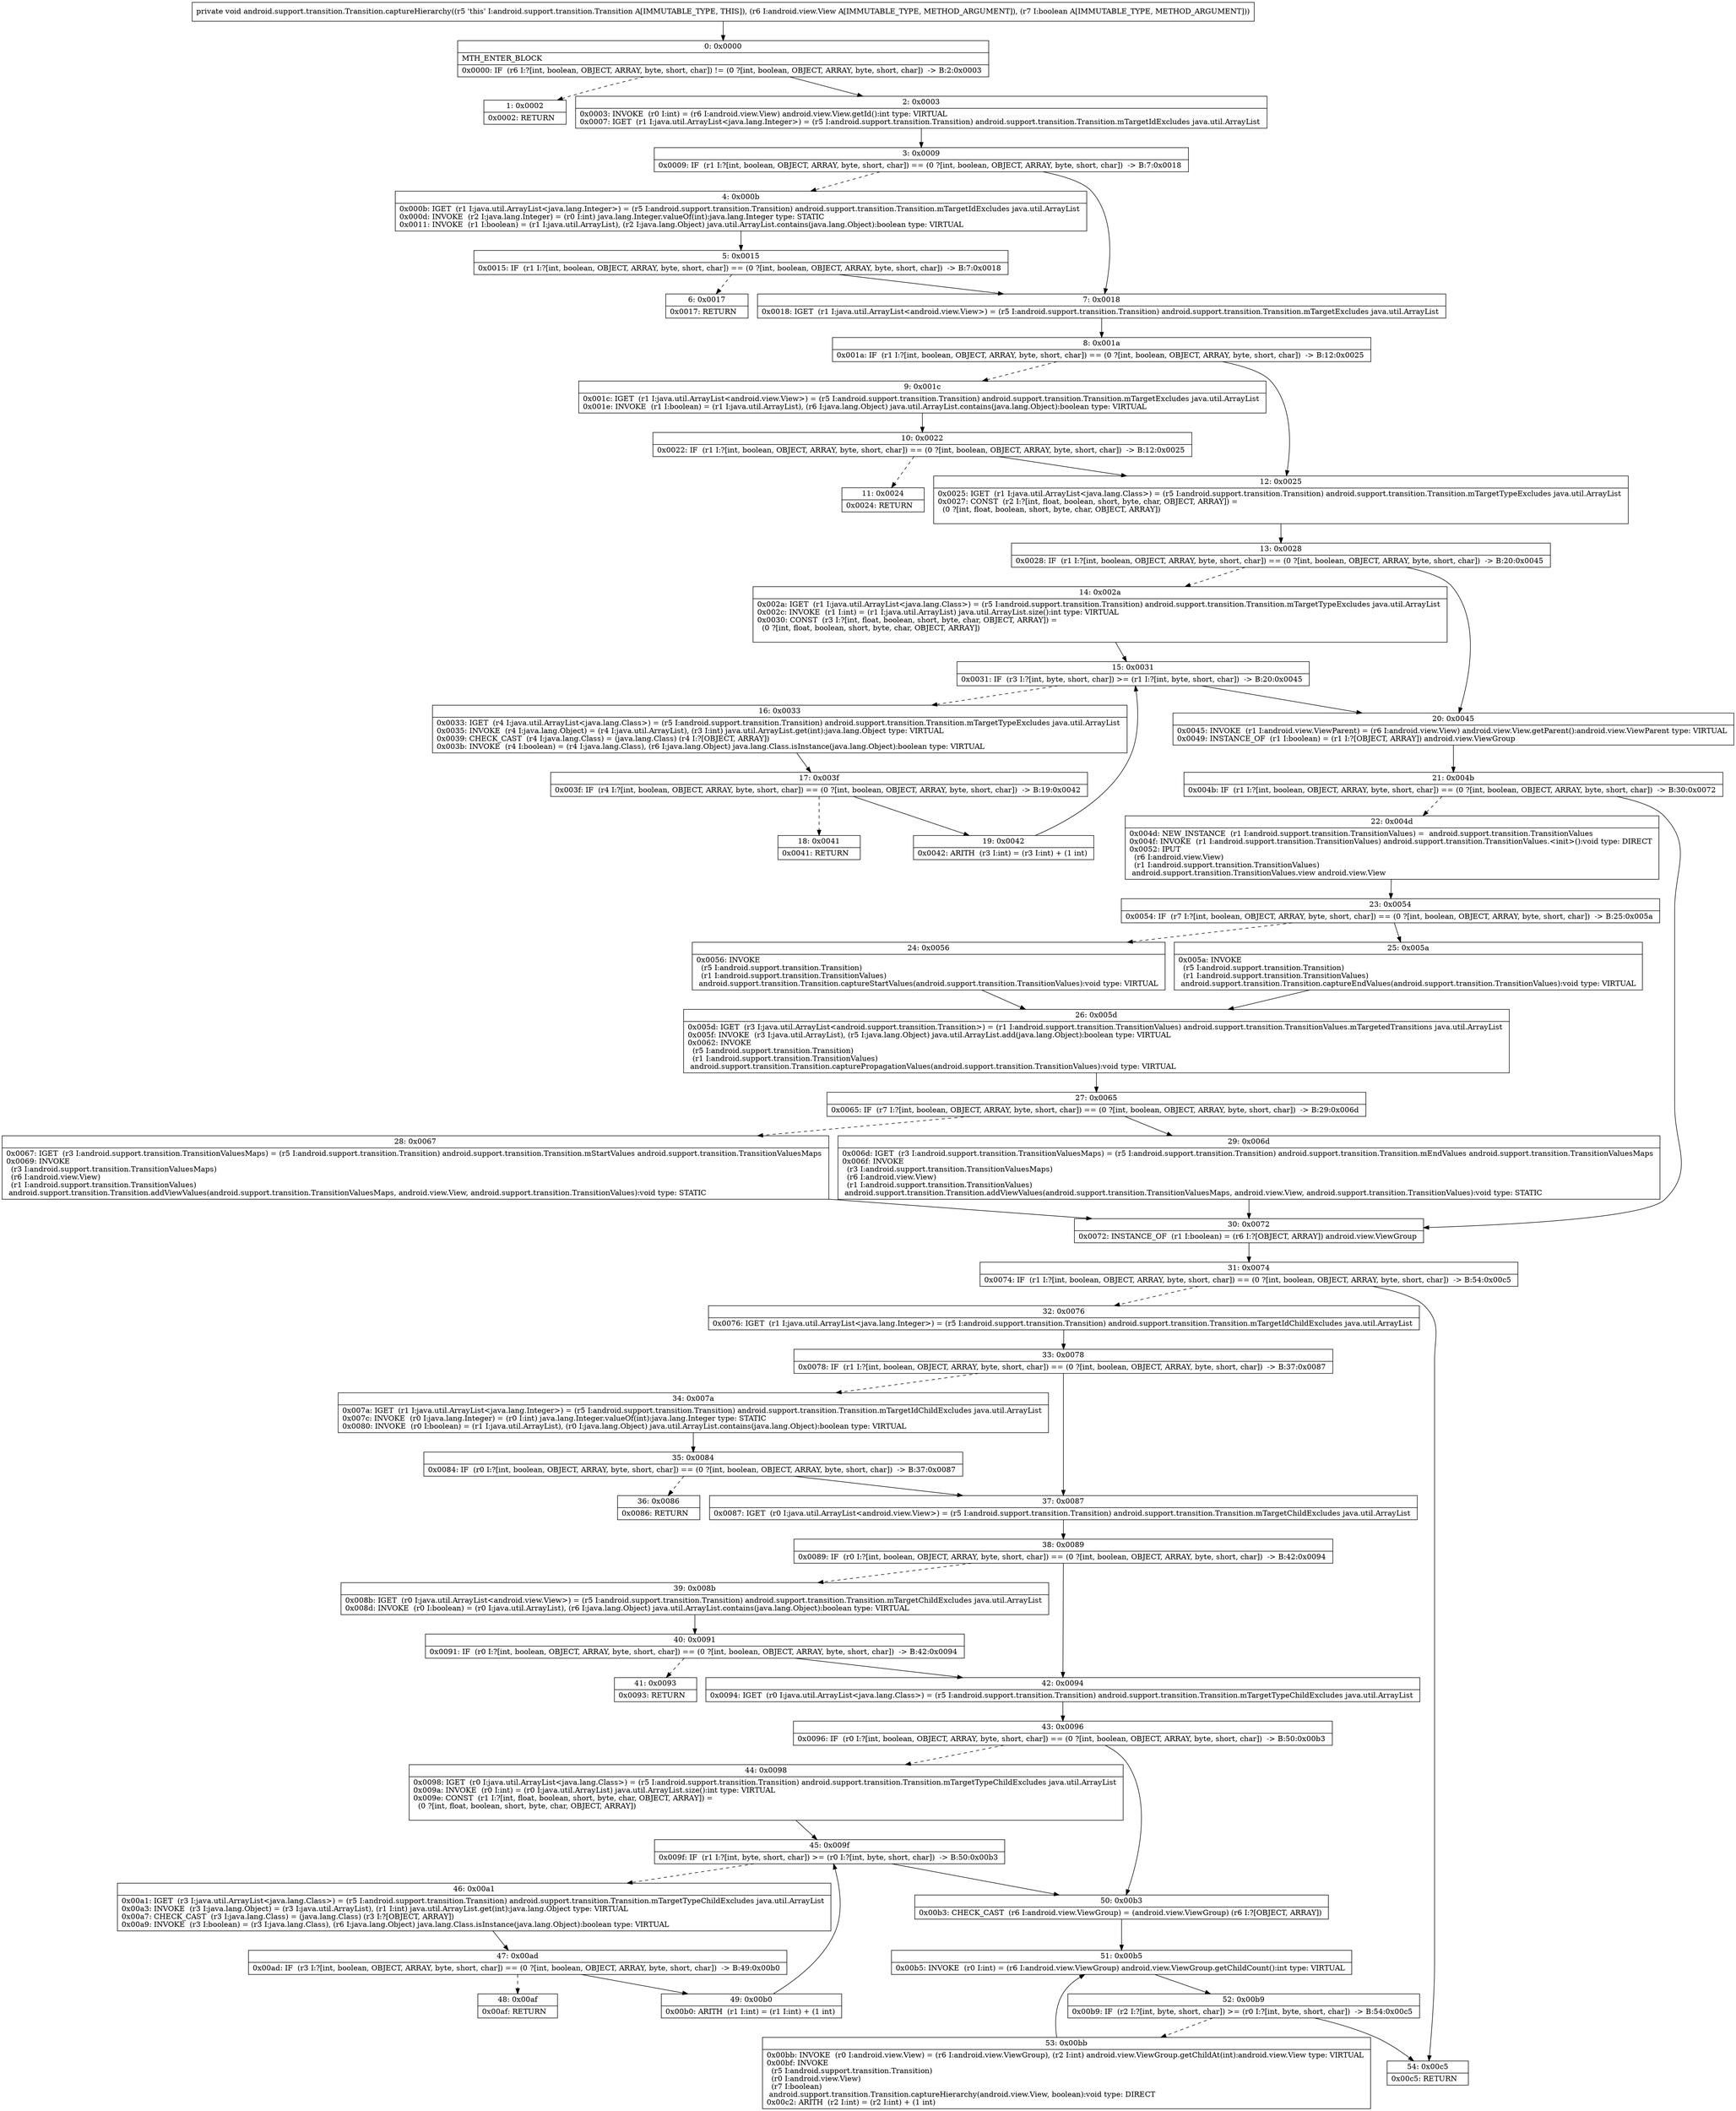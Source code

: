 digraph "CFG forandroid.support.transition.Transition.captureHierarchy(Landroid\/view\/View;Z)V" {
Node_0 [shape=record,label="{0\:\ 0x0000|MTH_ENTER_BLOCK\l|0x0000: IF  (r6 I:?[int, boolean, OBJECT, ARRAY, byte, short, char]) != (0 ?[int, boolean, OBJECT, ARRAY, byte, short, char])  \-\> B:2:0x0003 \l}"];
Node_1 [shape=record,label="{1\:\ 0x0002|0x0002: RETURN   \l}"];
Node_2 [shape=record,label="{2\:\ 0x0003|0x0003: INVOKE  (r0 I:int) = (r6 I:android.view.View) android.view.View.getId():int type: VIRTUAL \l0x0007: IGET  (r1 I:java.util.ArrayList\<java.lang.Integer\>) = (r5 I:android.support.transition.Transition) android.support.transition.Transition.mTargetIdExcludes java.util.ArrayList \l}"];
Node_3 [shape=record,label="{3\:\ 0x0009|0x0009: IF  (r1 I:?[int, boolean, OBJECT, ARRAY, byte, short, char]) == (0 ?[int, boolean, OBJECT, ARRAY, byte, short, char])  \-\> B:7:0x0018 \l}"];
Node_4 [shape=record,label="{4\:\ 0x000b|0x000b: IGET  (r1 I:java.util.ArrayList\<java.lang.Integer\>) = (r5 I:android.support.transition.Transition) android.support.transition.Transition.mTargetIdExcludes java.util.ArrayList \l0x000d: INVOKE  (r2 I:java.lang.Integer) = (r0 I:int) java.lang.Integer.valueOf(int):java.lang.Integer type: STATIC \l0x0011: INVOKE  (r1 I:boolean) = (r1 I:java.util.ArrayList), (r2 I:java.lang.Object) java.util.ArrayList.contains(java.lang.Object):boolean type: VIRTUAL \l}"];
Node_5 [shape=record,label="{5\:\ 0x0015|0x0015: IF  (r1 I:?[int, boolean, OBJECT, ARRAY, byte, short, char]) == (0 ?[int, boolean, OBJECT, ARRAY, byte, short, char])  \-\> B:7:0x0018 \l}"];
Node_6 [shape=record,label="{6\:\ 0x0017|0x0017: RETURN   \l}"];
Node_7 [shape=record,label="{7\:\ 0x0018|0x0018: IGET  (r1 I:java.util.ArrayList\<android.view.View\>) = (r5 I:android.support.transition.Transition) android.support.transition.Transition.mTargetExcludes java.util.ArrayList \l}"];
Node_8 [shape=record,label="{8\:\ 0x001a|0x001a: IF  (r1 I:?[int, boolean, OBJECT, ARRAY, byte, short, char]) == (0 ?[int, boolean, OBJECT, ARRAY, byte, short, char])  \-\> B:12:0x0025 \l}"];
Node_9 [shape=record,label="{9\:\ 0x001c|0x001c: IGET  (r1 I:java.util.ArrayList\<android.view.View\>) = (r5 I:android.support.transition.Transition) android.support.transition.Transition.mTargetExcludes java.util.ArrayList \l0x001e: INVOKE  (r1 I:boolean) = (r1 I:java.util.ArrayList), (r6 I:java.lang.Object) java.util.ArrayList.contains(java.lang.Object):boolean type: VIRTUAL \l}"];
Node_10 [shape=record,label="{10\:\ 0x0022|0x0022: IF  (r1 I:?[int, boolean, OBJECT, ARRAY, byte, short, char]) == (0 ?[int, boolean, OBJECT, ARRAY, byte, short, char])  \-\> B:12:0x0025 \l}"];
Node_11 [shape=record,label="{11\:\ 0x0024|0x0024: RETURN   \l}"];
Node_12 [shape=record,label="{12\:\ 0x0025|0x0025: IGET  (r1 I:java.util.ArrayList\<java.lang.Class\>) = (r5 I:android.support.transition.Transition) android.support.transition.Transition.mTargetTypeExcludes java.util.ArrayList \l0x0027: CONST  (r2 I:?[int, float, boolean, short, byte, char, OBJECT, ARRAY]) = \l  (0 ?[int, float, boolean, short, byte, char, OBJECT, ARRAY])\l \l}"];
Node_13 [shape=record,label="{13\:\ 0x0028|0x0028: IF  (r1 I:?[int, boolean, OBJECT, ARRAY, byte, short, char]) == (0 ?[int, boolean, OBJECT, ARRAY, byte, short, char])  \-\> B:20:0x0045 \l}"];
Node_14 [shape=record,label="{14\:\ 0x002a|0x002a: IGET  (r1 I:java.util.ArrayList\<java.lang.Class\>) = (r5 I:android.support.transition.Transition) android.support.transition.Transition.mTargetTypeExcludes java.util.ArrayList \l0x002c: INVOKE  (r1 I:int) = (r1 I:java.util.ArrayList) java.util.ArrayList.size():int type: VIRTUAL \l0x0030: CONST  (r3 I:?[int, float, boolean, short, byte, char, OBJECT, ARRAY]) = \l  (0 ?[int, float, boolean, short, byte, char, OBJECT, ARRAY])\l \l}"];
Node_15 [shape=record,label="{15\:\ 0x0031|0x0031: IF  (r3 I:?[int, byte, short, char]) \>= (r1 I:?[int, byte, short, char])  \-\> B:20:0x0045 \l}"];
Node_16 [shape=record,label="{16\:\ 0x0033|0x0033: IGET  (r4 I:java.util.ArrayList\<java.lang.Class\>) = (r5 I:android.support.transition.Transition) android.support.transition.Transition.mTargetTypeExcludes java.util.ArrayList \l0x0035: INVOKE  (r4 I:java.lang.Object) = (r4 I:java.util.ArrayList), (r3 I:int) java.util.ArrayList.get(int):java.lang.Object type: VIRTUAL \l0x0039: CHECK_CAST  (r4 I:java.lang.Class) = (java.lang.Class) (r4 I:?[OBJECT, ARRAY]) \l0x003b: INVOKE  (r4 I:boolean) = (r4 I:java.lang.Class), (r6 I:java.lang.Object) java.lang.Class.isInstance(java.lang.Object):boolean type: VIRTUAL \l}"];
Node_17 [shape=record,label="{17\:\ 0x003f|0x003f: IF  (r4 I:?[int, boolean, OBJECT, ARRAY, byte, short, char]) == (0 ?[int, boolean, OBJECT, ARRAY, byte, short, char])  \-\> B:19:0x0042 \l}"];
Node_18 [shape=record,label="{18\:\ 0x0041|0x0041: RETURN   \l}"];
Node_19 [shape=record,label="{19\:\ 0x0042|0x0042: ARITH  (r3 I:int) = (r3 I:int) + (1 int) \l}"];
Node_20 [shape=record,label="{20\:\ 0x0045|0x0045: INVOKE  (r1 I:android.view.ViewParent) = (r6 I:android.view.View) android.view.View.getParent():android.view.ViewParent type: VIRTUAL \l0x0049: INSTANCE_OF  (r1 I:boolean) = (r1 I:?[OBJECT, ARRAY]) android.view.ViewGroup \l}"];
Node_21 [shape=record,label="{21\:\ 0x004b|0x004b: IF  (r1 I:?[int, boolean, OBJECT, ARRAY, byte, short, char]) == (0 ?[int, boolean, OBJECT, ARRAY, byte, short, char])  \-\> B:30:0x0072 \l}"];
Node_22 [shape=record,label="{22\:\ 0x004d|0x004d: NEW_INSTANCE  (r1 I:android.support.transition.TransitionValues) =  android.support.transition.TransitionValues \l0x004f: INVOKE  (r1 I:android.support.transition.TransitionValues) android.support.transition.TransitionValues.\<init\>():void type: DIRECT \l0x0052: IPUT  \l  (r6 I:android.view.View)\l  (r1 I:android.support.transition.TransitionValues)\l android.support.transition.TransitionValues.view android.view.View \l}"];
Node_23 [shape=record,label="{23\:\ 0x0054|0x0054: IF  (r7 I:?[int, boolean, OBJECT, ARRAY, byte, short, char]) == (0 ?[int, boolean, OBJECT, ARRAY, byte, short, char])  \-\> B:25:0x005a \l}"];
Node_24 [shape=record,label="{24\:\ 0x0056|0x0056: INVOKE  \l  (r5 I:android.support.transition.Transition)\l  (r1 I:android.support.transition.TransitionValues)\l android.support.transition.Transition.captureStartValues(android.support.transition.TransitionValues):void type: VIRTUAL \l}"];
Node_25 [shape=record,label="{25\:\ 0x005a|0x005a: INVOKE  \l  (r5 I:android.support.transition.Transition)\l  (r1 I:android.support.transition.TransitionValues)\l android.support.transition.Transition.captureEndValues(android.support.transition.TransitionValues):void type: VIRTUAL \l}"];
Node_26 [shape=record,label="{26\:\ 0x005d|0x005d: IGET  (r3 I:java.util.ArrayList\<android.support.transition.Transition\>) = (r1 I:android.support.transition.TransitionValues) android.support.transition.TransitionValues.mTargetedTransitions java.util.ArrayList \l0x005f: INVOKE  (r3 I:java.util.ArrayList), (r5 I:java.lang.Object) java.util.ArrayList.add(java.lang.Object):boolean type: VIRTUAL \l0x0062: INVOKE  \l  (r5 I:android.support.transition.Transition)\l  (r1 I:android.support.transition.TransitionValues)\l android.support.transition.Transition.capturePropagationValues(android.support.transition.TransitionValues):void type: VIRTUAL \l}"];
Node_27 [shape=record,label="{27\:\ 0x0065|0x0065: IF  (r7 I:?[int, boolean, OBJECT, ARRAY, byte, short, char]) == (0 ?[int, boolean, OBJECT, ARRAY, byte, short, char])  \-\> B:29:0x006d \l}"];
Node_28 [shape=record,label="{28\:\ 0x0067|0x0067: IGET  (r3 I:android.support.transition.TransitionValuesMaps) = (r5 I:android.support.transition.Transition) android.support.transition.Transition.mStartValues android.support.transition.TransitionValuesMaps \l0x0069: INVOKE  \l  (r3 I:android.support.transition.TransitionValuesMaps)\l  (r6 I:android.view.View)\l  (r1 I:android.support.transition.TransitionValues)\l android.support.transition.Transition.addViewValues(android.support.transition.TransitionValuesMaps, android.view.View, android.support.transition.TransitionValues):void type: STATIC \l}"];
Node_29 [shape=record,label="{29\:\ 0x006d|0x006d: IGET  (r3 I:android.support.transition.TransitionValuesMaps) = (r5 I:android.support.transition.Transition) android.support.transition.Transition.mEndValues android.support.transition.TransitionValuesMaps \l0x006f: INVOKE  \l  (r3 I:android.support.transition.TransitionValuesMaps)\l  (r6 I:android.view.View)\l  (r1 I:android.support.transition.TransitionValues)\l android.support.transition.Transition.addViewValues(android.support.transition.TransitionValuesMaps, android.view.View, android.support.transition.TransitionValues):void type: STATIC \l}"];
Node_30 [shape=record,label="{30\:\ 0x0072|0x0072: INSTANCE_OF  (r1 I:boolean) = (r6 I:?[OBJECT, ARRAY]) android.view.ViewGroup \l}"];
Node_31 [shape=record,label="{31\:\ 0x0074|0x0074: IF  (r1 I:?[int, boolean, OBJECT, ARRAY, byte, short, char]) == (0 ?[int, boolean, OBJECT, ARRAY, byte, short, char])  \-\> B:54:0x00c5 \l}"];
Node_32 [shape=record,label="{32\:\ 0x0076|0x0076: IGET  (r1 I:java.util.ArrayList\<java.lang.Integer\>) = (r5 I:android.support.transition.Transition) android.support.transition.Transition.mTargetIdChildExcludes java.util.ArrayList \l}"];
Node_33 [shape=record,label="{33\:\ 0x0078|0x0078: IF  (r1 I:?[int, boolean, OBJECT, ARRAY, byte, short, char]) == (0 ?[int, boolean, OBJECT, ARRAY, byte, short, char])  \-\> B:37:0x0087 \l}"];
Node_34 [shape=record,label="{34\:\ 0x007a|0x007a: IGET  (r1 I:java.util.ArrayList\<java.lang.Integer\>) = (r5 I:android.support.transition.Transition) android.support.transition.Transition.mTargetIdChildExcludes java.util.ArrayList \l0x007c: INVOKE  (r0 I:java.lang.Integer) = (r0 I:int) java.lang.Integer.valueOf(int):java.lang.Integer type: STATIC \l0x0080: INVOKE  (r0 I:boolean) = (r1 I:java.util.ArrayList), (r0 I:java.lang.Object) java.util.ArrayList.contains(java.lang.Object):boolean type: VIRTUAL \l}"];
Node_35 [shape=record,label="{35\:\ 0x0084|0x0084: IF  (r0 I:?[int, boolean, OBJECT, ARRAY, byte, short, char]) == (0 ?[int, boolean, OBJECT, ARRAY, byte, short, char])  \-\> B:37:0x0087 \l}"];
Node_36 [shape=record,label="{36\:\ 0x0086|0x0086: RETURN   \l}"];
Node_37 [shape=record,label="{37\:\ 0x0087|0x0087: IGET  (r0 I:java.util.ArrayList\<android.view.View\>) = (r5 I:android.support.transition.Transition) android.support.transition.Transition.mTargetChildExcludes java.util.ArrayList \l}"];
Node_38 [shape=record,label="{38\:\ 0x0089|0x0089: IF  (r0 I:?[int, boolean, OBJECT, ARRAY, byte, short, char]) == (0 ?[int, boolean, OBJECT, ARRAY, byte, short, char])  \-\> B:42:0x0094 \l}"];
Node_39 [shape=record,label="{39\:\ 0x008b|0x008b: IGET  (r0 I:java.util.ArrayList\<android.view.View\>) = (r5 I:android.support.transition.Transition) android.support.transition.Transition.mTargetChildExcludes java.util.ArrayList \l0x008d: INVOKE  (r0 I:boolean) = (r0 I:java.util.ArrayList), (r6 I:java.lang.Object) java.util.ArrayList.contains(java.lang.Object):boolean type: VIRTUAL \l}"];
Node_40 [shape=record,label="{40\:\ 0x0091|0x0091: IF  (r0 I:?[int, boolean, OBJECT, ARRAY, byte, short, char]) == (0 ?[int, boolean, OBJECT, ARRAY, byte, short, char])  \-\> B:42:0x0094 \l}"];
Node_41 [shape=record,label="{41\:\ 0x0093|0x0093: RETURN   \l}"];
Node_42 [shape=record,label="{42\:\ 0x0094|0x0094: IGET  (r0 I:java.util.ArrayList\<java.lang.Class\>) = (r5 I:android.support.transition.Transition) android.support.transition.Transition.mTargetTypeChildExcludes java.util.ArrayList \l}"];
Node_43 [shape=record,label="{43\:\ 0x0096|0x0096: IF  (r0 I:?[int, boolean, OBJECT, ARRAY, byte, short, char]) == (0 ?[int, boolean, OBJECT, ARRAY, byte, short, char])  \-\> B:50:0x00b3 \l}"];
Node_44 [shape=record,label="{44\:\ 0x0098|0x0098: IGET  (r0 I:java.util.ArrayList\<java.lang.Class\>) = (r5 I:android.support.transition.Transition) android.support.transition.Transition.mTargetTypeChildExcludes java.util.ArrayList \l0x009a: INVOKE  (r0 I:int) = (r0 I:java.util.ArrayList) java.util.ArrayList.size():int type: VIRTUAL \l0x009e: CONST  (r1 I:?[int, float, boolean, short, byte, char, OBJECT, ARRAY]) = \l  (0 ?[int, float, boolean, short, byte, char, OBJECT, ARRAY])\l \l}"];
Node_45 [shape=record,label="{45\:\ 0x009f|0x009f: IF  (r1 I:?[int, byte, short, char]) \>= (r0 I:?[int, byte, short, char])  \-\> B:50:0x00b3 \l}"];
Node_46 [shape=record,label="{46\:\ 0x00a1|0x00a1: IGET  (r3 I:java.util.ArrayList\<java.lang.Class\>) = (r5 I:android.support.transition.Transition) android.support.transition.Transition.mTargetTypeChildExcludes java.util.ArrayList \l0x00a3: INVOKE  (r3 I:java.lang.Object) = (r3 I:java.util.ArrayList), (r1 I:int) java.util.ArrayList.get(int):java.lang.Object type: VIRTUAL \l0x00a7: CHECK_CAST  (r3 I:java.lang.Class) = (java.lang.Class) (r3 I:?[OBJECT, ARRAY]) \l0x00a9: INVOKE  (r3 I:boolean) = (r3 I:java.lang.Class), (r6 I:java.lang.Object) java.lang.Class.isInstance(java.lang.Object):boolean type: VIRTUAL \l}"];
Node_47 [shape=record,label="{47\:\ 0x00ad|0x00ad: IF  (r3 I:?[int, boolean, OBJECT, ARRAY, byte, short, char]) == (0 ?[int, boolean, OBJECT, ARRAY, byte, short, char])  \-\> B:49:0x00b0 \l}"];
Node_48 [shape=record,label="{48\:\ 0x00af|0x00af: RETURN   \l}"];
Node_49 [shape=record,label="{49\:\ 0x00b0|0x00b0: ARITH  (r1 I:int) = (r1 I:int) + (1 int) \l}"];
Node_50 [shape=record,label="{50\:\ 0x00b3|0x00b3: CHECK_CAST  (r6 I:android.view.ViewGroup) = (android.view.ViewGroup) (r6 I:?[OBJECT, ARRAY]) \l}"];
Node_51 [shape=record,label="{51\:\ 0x00b5|0x00b5: INVOKE  (r0 I:int) = (r6 I:android.view.ViewGroup) android.view.ViewGroup.getChildCount():int type: VIRTUAL \l}"];
Node_52 [shape=record,label="{52\:\ 0x00b9|0x00b9: IF  (r2 I:?[int, byte, short, char]) \>= (r0 I:?[int, byte, short, char])  \-\> B:54:0x00c5 \l}"];
Node_53 [shape=record,label="{53\:\ 0x00bb|0x00bb: INVOKE  (r0 I:android.view.View) = (r6 I:android.view.ViewGroup), (r2 I:int) android.view.ViewGroup.getChildAt(int):android.view.View type: VIRTUAL \l0x00bf: INVOKE  \l  (r5 I:android.support.transition.Transition)\l  (r0 I:android.view.View)\l  (r7 I:boolean)\l android.support.transition.Transition.captureHierarchy(android.view.View, boolean):void type: DIRECT \l0x00c2: ARITH  (r2 I:int) = (r2 I:int) + (1 int) \l}"];
Node_54 [shape=record,label="{54\:\ 0x00c5|0x00c5: RETURN   \l}"];
MethodNode[shape=record,label="{private void android.support.transition.Transition.captureHierarchy((r5 'this' I:android.support.transition.Transition A[IMMUTABLE_TYPE, THIS]), (r6 I:android.view.View A[IMMUTABLE_TYPE, METHOD_ARGUMENT]), (r7 I:boolean A[IMMUTABLE_TYPE, METHOD_ARGUMENT])) }"];
MethodNode -> Node_0;
Node_0 -> Node_1[style=dashed];
Node_0 -> Node_2;
Node_2 -> Node_3;
Node_3 -> Node_4[style=dashed];
Node_3 -> Node_7;
Node_4 -> Node_5;
Node_5 -> Node_6[style=dashed];
Node_5 -> Node_7;
Node_7 -> Node_8;
Node_8 -> Node_9[style=dashed];
Node_8 -> Node_12;
Node_9 -> Node_10;
Node_10 -> Node_11[style=dashed];
Node_10 -> Node_12;
Node_12 -> Node_13;
Node_13 -> Node_14[style=dashed];
Node_13 -> Node_20;
Node_14 -> Node_15;
Node_15 -> Node_16[style=dashed];
Node_15 -> Node_20;
Node_16 -> Node_17;
Node_17 -> Node_18[style=dashed];
Node_17 -> Node_19;
Node_19 -> Node_15;
Node_20 -> Node_21;
Node_21 -> Node_22[style=dashed];
Node_21 -> Node_30;
Node_22 -> Node_23;
Node_23 -> Node_24[style=dashed];
Node_23 -> Node_25;
Node_24 -> Node_26;
Node_25 -> Node_26;
Node_26 -> Node_27;
Node_27 -> Node_28[style=dashed];
Node_27 -> Node_29;
Node_28 -> Node_30;
Node_29 -> Node_30;
Node_30 -> Node_31;
Node_31 -> Node_32[style=dashed];
Node_31 -> Node_54;
Node_32 -> Node_33;
Node_33 -> Node_34[style=dashed];
Node_33 -> Node_37;
Node_34 -> Node_35;
Node_35 -> Node_36[style=dashed];
Node_35 -> Node_37;
Node_37 -> Node_38;
Node_38 -> Node_39[style=dashed];
Node_38 -> Node_42;
Node_39 -> Node_40;
Node_40 -> Node_41[style=dashed];
Node_40 -> Node_42;
Node_42 -> Node_43;
Node_43 -> Node_44[style=dashed];
Node_43 -> Node_50;
Node_44 -> Node_45;
Node_45 -> Node_46[style=dashed];
Node_45 -> Node_50;
Node_46 -> Node_47;
Node_47 -> Node_48[style=dashed];
Node_47 -> Node_49;
Node_49 -> Node_45;
Node_50 -> Node_51;
Node_51 -> Node_52;
Node_52 -> Node_53[style=dashed];
Node_52 -> Node_54;
Node_53 -> Node_51;
}

